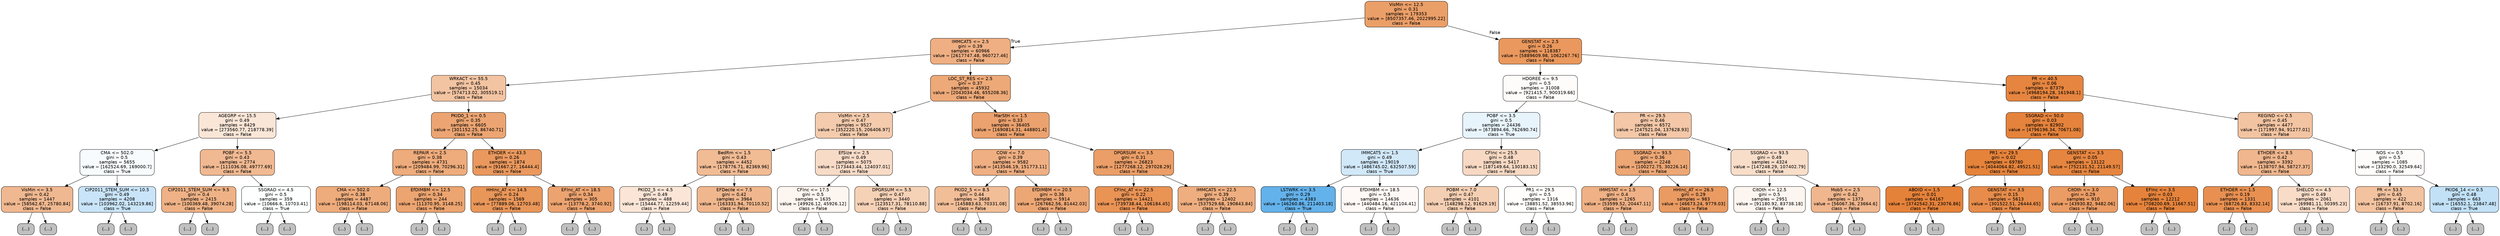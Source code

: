 digraph Tree {
node [shape=box, style="filled, rounded", color="black", fontname=helvetica] ;
edge [fontname=helvetica] ;
0 [label="VisMin <= 12.5\ngini = 0.31\nsamples = 179353\nvalue = [8507357.46, 2022995.22]\nclass = False", fillcolor="#eb9f68"] ;
1 [label="IMMCAT5 <= 2.5\ngini = 0.39\nsamples = 60966\nvalue = [2617747.48, 960727.46]\nclass = False", fillcolor="#efaf82"] ;
0 -> 1 [labeldistance=2.5, labelangle=45, headlabel="True"] ;
2 [label="WRKACT <= 55.5\ngini = 0.45\nsamples = 15034\nvalue = [574713.02, 305519.1]\nclass = False", fillcolor="#f3c4a2"] ;
1 -> 2 ;
3 [label="AGEGRP <= 15.5\ngini = 0.49\nsamples = 8429\nvalue = [273560.77, 218778.39]\nclass = False", fillcolor="#fae6d7"] ;
2 -> 3 ;
4 [label="CMA <= 502.0\ngini = 0.5\nsamples = 5655\nvalue = [162524.69, 169000.7]\nclass = True", fillcolor="#f7fbfe"] ;
3 -> 4 ;
5 [label="VisMin <= 3.5\ngini = 0.42\nsamples = 1447\nvalue = [58562.67, 25780.84]\nclass = False", fillcolor="#f0b890"] ;
4 -> 5 ;
6 [label="(...)", fillcolor="#C0C0C0"] ;
5 -> 6 ;
437 [label="(...)", fillcolor="#C0C0C0"] ;
5 -> 437 ;
872 [label="CIP2011_STEM_SUM <= 10.5\ngini = 0.49\nsamples = 4208\nvalue = [103962.02, 143219.86]\nclass = True", fillcolor="#c9e4f8"] ;
4 -> 872 ;
873 [label="(...)", fillcolor="#C0C0C0"] ;
872 -> 873 ;
2100 [label="(...)", fillcolor="#C0C0C0"] ;
872 -> 2100 ;
3733 [label="POBF <= 5.5\ngini = 0.43\nsamples = 2774\nvalue = [111036.08, 49777.69]\nclass = False", fillcolor="#f1b992"] ;
3 -> 3733 ;
3734 [label="CIP2011_STEM_SUM <= 9.5\ngini = 0.4\nsamples = 2415\nvalue = [100369.48, 39074.28]\nclass = False", fillcolor="#efb286"] ;
3733 -> 3734 ;
3735 [label="(...)", fillcolor="#C0C0C0"] ;
3734 -> 3735 ;
4492 [label="(...)", fillcolor="#C0C0C0"] ;
3734 -> 4492 ;
5221 [label="SSGRAD <= 4.5\ngini = 0.5\nsamples = 359\nvalue = [10666.6, 10703.41]\nclass = True", fillcolor="#feffff"] ;
3733 -> 5221 ;
5222 [label="(...)", fillcolor="#C0C0C0"] ;
5221 -> 5222 ;
5329 [label="(...)", fillcolor="#C0C0C0"] ;
5221 -> 5329 ;
5490 [label="PKID0_1 <= 0.5\ngini = 0.35\nsamples = 6605\nvalue = [301152.25, 86740.71]\nclass = False", fillcolor="#eca572"] ;
2 -> 5490 ;
5491 [label="REPAIR <= 2.5\ngini = 0.38\nsamples = 4731\nvalue = [209484.99, 70296.31]\nclass = False", fillcolor="#eeab7b"] ;
5490 -> 5491 ;
5492 [label="CMA <= 502.0\ngini = 0.38\nsamples = 4487\nvalue = [198114.03, 67148.06]\nclass = False", fillcolor="#eeac7c"] ;
5491 -> 5492 ;
5493 [label="(...)", fillcolor="#C0C0C0"] ;
5492 -> 5493 ;
6200 [label="(...)", fillcolor="#C0C0C0"] ;
5492 -> 6200 ;
8587 [label="EfDIMBM <= 12.5\ngini = 0.34\nsamples = 244\nvalue = [11370.95, 3148.25]\nclass = False", fillcolor="#eca470"] ;
5491 -> 8587 ;
8588 [label="(...)", fillcolor="#C0C0C0"] ;
8587 -> 8588 ;
8645 [label="(...)", fillcolor="#C0C0C0"] ;
8587 -> 8645 ;
8728 [label="ETHDER <= 43.5\ngini = 0.26\nsamples = 1874\nvalue = [91667.27, 16444.4]\nclass = False", fillcolor="#ea985d"] ;
5490 -> 8728 ;
8729 [label="HHInc_AT <= 14.5\ngini = 0.24\nsamples = 1569\nvalue = [77889.06, 12703.48]\nclass = False", fillcolor="#e99659"] ;
8728 -> 8729 ;
8730 [label="(...)", fillcolor="#C0C0C0"] ;
8729 -> 8730 ;
9035 [label="(...)", fillcolor="#C0C0C0"] ;
8729 -> 9035 ;
9540 [label="EFInc_AT <= 18.5\ngini = 0.34\nsamples = 305\nvalue = [13778.2, 3740.92]\nclass = False", fillcolor="#eca36f"] ;
8728 -> 9540 ;
9541 [label="(...)", fillcolor="#C0C0C0"] ;
9540 -> 9541 ;
9626 [label="(...)", fillcolor="#C0C0C0"] ;
9540 -> 9626 ;
9739 [label="LOC_ST_RES <= 2.5\ngini = 0.37\nsamples = 45932\nvalue = [2043034.46, 655208.36]\nclass = False", fillcolor="#eda978"] ;
1 -> 9739 ;
9740 [label="VisMin <= 2.5\ngini = 0.47\nsamples = 9527\nvalue = [352220.15, 206406.97]\nclass = False", fillcolor="#f4cbad"] ;
9739 -> 9740 ;
9741 [label="BedRm <= 1.5\ngini = 0.43\nsamples = 4452\nvalue = [178776.71, 82369.96]\nclass = False", fillcolor="#f1bb94"] ;
9740 -> 9741 ;
9742 [label="PKID2_5 <= 4.5\ngini = 0.49\nsamples = 488\nvalue = [15444.77, 12259.44]\nclass = False", fillcolor="#fae5d6"] ;
9741 -> 9742 ;
9743 [label="(...)", fillcolor="#C0C0C0"] ;
9742 -> 9743 ;
9902 [label="(...)", fillcolor="#C0C0C0"] ;
9742 -> 9902 ;
10079 [label="EFDecile <= 7.5\ngini = 0.42\nsamples = 3964\nvalue = [163331.94, 70110.52]\nclass = False", fillcolor="#f0b78e"] ;
9741 -> 10079 ;
10080 [label="(...)", fillcolor="#C0C0C0"] ;
10079 -> 10080 ;
11673 [label="(...)", fillcolor="#C0C0C0"] ;
10079 -> 11673 ;
12674 [label="EfSize <= 2.5\ngini = 0.49\nsamples = 5075\nvalue = [173443.44, 124037.01]\nclass = False", fillcolor="#f8dbc7"] ;
9740 -> 12674 ;
12675 [label="CFInc <= 17.5\ngini = 0.5\nsamples = 1635\nvalue = [49926.12, 45926.12]\nclass = False", fillcolor="#fdf5ef"] ;
12674 -> 12675 ;
12676 [label="(...)", fillcolor="#C0C0C0"] ;
12675 -> 12676 ;
13445 [label="(...)", fillcolor="#C0C0C0"] ;
12675 -> 13445 ;
13914 [label="DPGRSUM <= 5.5\ngini = 0.47\nsamples = 3440\nvalue = [123517.31, 78110.88]\nclass = False", fillcolor="#f5d1b6"] ;
12674 -> 13914 ;
13915 [label="(...)", fillcolor="#C0C0C0"] ;
13914 -> 13915 ;
14898 [label="(...)", fillcolor="#C0C0C0"] ;
13914 -> 14898 ;
16369 [label="MarStH <= 1.5\ngini = 0.33\nsamples = 36405\nvalue = [1690814.31, 448801.4]\nclass = False", fillcolor="#eca26e"] ;
9739 -> 16369 ;
16370 [label="COW <= 7.0\ngini = 0.39\nsamples = 9582\nvalue = [413546.19, 151773.11]\nclass = False", fillcolor="#efaf82"] ;
16369 -> 16370 ;
16371 [label="PKID2_5 <= 8.5\ngini = 0.44\nsamples = 3668\nvalue = [145883.63, 70331.08]\nclass = False", fillcolor="#f2be98"] ;
16370 -> 16371 ;
16372 [label="(...)", fillcolor="#C0C0C0"] ;
16371 -> 16372 ;
17649 [label="(...)", fillcolor="#C0C0C0"] ;
16371 -> 17649 ;
18826 [label="EfDIMBM <= 20.5\ngini = 0.36\nsamples = 5914\nvalue = [267662.56, 81442.03]\nclass = False", fillcolor="#eda775"] ;
16370 -> 18826 ;
18827 [label="(...)", fillcolor="#C0C0C0"] ;
18826 -> 18827 ;
21784 [label="(...)", fillcolor="#C0C0C0"] ;
18826 -> 21784 ;
22563 [label="DPGRSUM <= 3.5\ngini = 0.31\nsamples = 26823\nvalue = [1277268.12, 297028.29]\nclass = False", fillcolor="#eb9e67"] ;
16369 -> 22563 ;
22564 [label="CFInc_AT <= 22.5\ngini = 0.22\nsamples = 14421\nvalue = [739738.44, 106184.45]\nclass = False", fillcolor="#e99355"] ;
22563 -> 22564 ;
22565 [label="(...)", fillcolor="#C0C0C0"] ;
22564 -> 22565 ;
26724 [label="(...)", fillcolor="#C0C0C0"] ;
22564 -> 26724 ;
28299 [label="IMMCAT5 <= 22.5\ngini = 0.39\nsamples = 12402\nvalue = [537529.68, 190843.84]\nclass = False", fillcolor="#eeae7f"] ;
22563 -> 28299 ;
28300 [label="(...)", fillcolor="#C0C0C0"] ;
28299 -> 28300 ;
34587 [label="(...)", fillcolor="#C0C0C0"] ;
28299 -> 34587 ;
35808 [label="GENSTAT <= 2.5\ngini = 0.26\nsamples = 118387\nvalue = [5889609.98, 1062267.76]\nclass = False", fillcolor="#ea985d"] ;
0 -> 35808 [labeldistance=2.5, labelangle=-45, headlabel="False"] ;
35809 [label="HDGREE <= 9.5\ngini = 0.5\nsamples = 31008\nvalue = [921415.7, 900319.66]\nclass = False", fillcolor="#fefcfa"] ;
35808 -> 35809 ;
35810 [label="POBF <= 3.5\ngini = 0.5\nsamples = 24436\nvalue = [673894.66, 762690.74]\nclass = True", fillcolor="#e8f4fc"] ;
35809 -> 35810 ;
35811 [label="IMMCAT5 <= 1.5\ngini = 0.49\nsamples = 19019\nvalue = [486745.02, 632507.59]\nclass = True", fillcolor="#d1e8f9"] ;
35810 -> 35811 ;
35812 [label="LSTWRK <= 3.5\ngini = 0.29\nsamples = 4383\nvalue = [46260.86, 211403.18]\nclass = True", fillcolor="#64b2eb"] ;
35811 -> 35812 ;
35813 [label="(...)", fillcolor="#C0C0C0"] ;
35812 -> 35813 ;
37628 [label="(...)", fillcolor="#C0C0C0"] ;
35812 -> 37628 ;
37797 [label="EfDIMBM <= 18.5\ngini = 0.5\nsamples = 14636\nvalue = [440484.16, 421104.41]\nclass = False", fillcolor="#fef9f6"] ;
35811 -> 37797 ;
37798 [label="(...)", fillcolor="#C0C0C0"] ;
37797 -> 37798 ;
44043 [label="(...)", fillcolor="#C0C0C0"] ;
37797 -> 44043 ;
47434 [label="CFInc <= 25.5\ngini = 0.48\nsamples = 5417\nvalue = [187149.64, 130183.15]\nclass = False", fillcolor="#f7d9c3"] ;
35810 -> 47434 ;
47435 [label="POBM <= 7.0\ngini = 0.47\nsamples = 4101\nvalue = [148298.12, 91629.19]\nclass = False", fillcolor="#f5cfb3"] ;
47434 -> 47435 ;
47436 [label="(...)", fillcolor="#C0C0C0"] ;
47435 -> 47436 ;
48521 [label="(...)", fillcolor="#C0C0C0"] ;
47435 -> 48521 ;
50102 [label="PR1 <= 29.5\ngini = 0.5\nsamples = 1316\nvalue = [38851.52, 38553.96]\nclass = False", fillcolor="#fffefd"] ;
47434 -> 50102 ;
50103 [label="(...)", fillcolor="#C0C0C0"] ;
50102 -> 50103 ;
50378 [label="(...)", fillcolor="#C0C0C0"] ;
50102 -> 50378 ;
51011 [label="PR <= 29.5\ngini = 0.46\nsamples = 6572\nvalue = [247521.04, 137628.93]\nclass = False", fillcolor="#f3c7a7"] ;
35809 -> 51011 ;
51012 [label="SSGRAD <= 93.5\ngini = 0.36\nsamples = 2248\nvalue = [100272.75, 30226.14]\nclass = False", fillcolor="#eda775"] ;
51011 -> 51012 ;
51013 [label="IMMSTAT <= 1.5\ngini = 0.4\nsamples = 1265\nvalue = [53599.52, 20447.11]\nclass = False", fillcolor="#efb185"] ;
51012 -> 51013 ;
51014 [label="(...)", fillcolor="#C0C0C0"] ;
51013 -> 51014 ;
51087 [label="(...)", fillcolor="#C0C0C0"] ;
51013 -> 51087 ;
51688 [label="HHInc_AT <= 26.5\ngini = 0.29\nsamples = 983\nvalue = [46673.24, 9779.03]\nclass = False", fillcolor="#ea9b62"] ;
51012 -> 51688 ;
51689 [label="(...)", fillcolor="#C0C0C0"] ;
51688 -> 51689 ;
52206 [label="(...)", fillcolor="#C0C0C0"] ;
51688 -> 52206 ;
52223 [label="SSGRAD <= 93.5\ngini = 0.49\nsamples = 4324\nvalue = [147248.29, 107402.79]\nclass = False", fillcolor="#f8ddc9"] ;
51011 -> 52223 ;
52224 [label="CitOth <= 12.5\ngini = 0.5\nsamples = 2951\nvalue = [91180.92, 83738.18]\nclass = False", fillcolor="#fdf5ef"] ;
52223 -> 52224 ;
52225 [label="(...)", fillcolor="#C0C0C0"] ;
52224 -> 52225 ;
52950 [label="(...)", fillcolor="#C0C0C0"] ;
52224 -> 52950 ;
54119 [label="Mob5 <= 2.5\ngini = 0.42\nsamples = 1373\nvalue = [56067.36, 23664.6]\nclass = False", fillcolor="#f0b68d"] ;
52223 -> 54119 ;
54120 [label="(...)", fillcolor="#C0C0C0"] ;
54119 -> 54120 ;
54637 [label="(...)", fillcolor="#C0C0C0"] ;
54119 -> 54637 ;
55094 [label="PR <= 40.5\ngini = 0.06\nsamples = 87379\nvalue = [4968194.28, 161948.1]\nclass = False", fillcolor="#e6853f"] ;
35808 -> 55094 ;
55095 [label="SSGRAD <= 50.0\ngini = 0.03\nsamples = 82902\nvalue = [4796196.34, 70671.08]\nclass = False", fillcolor="#e5833c"] ;
55094 -> 55095 ;
55096 [label="PR1 <= 29.5\ngini = 0.02\nsamples = 69780\nvalue = [4044064.82, 49521.51]\nclass = False", fillcolor="#e5833b"] ;
55095 -> 55096 ;
55097 [label="ABOID <= 1.5\ngini = 0.01\nsamples = 64167\nvalue = [3742542.31, 23076.86]\nclass = False", fillcolor="#e5823a"] ;
55096 -> 55097 ;
55098 [label="(...)", fillcolor="#C0C0C0"] ;
55097 -> 55098 ;
55321 [label="(...)", fillcolor="#C0C0C0"] ;
55097 -> 55321 ;
56664 [label="GENSTAT <= 3.5\ngini = 0.15\nsamples = 5613\nvalue = [301522.51, 26444.65]\nclass = False", fillcolor="#e78c4a"] ;
55096 -> 56664 ;
56665 [label="(...)", fillcolor="#C0C0C0"] ;
56664 -> 56665 ;
56840 [label="(...)", fillcolor="#C0C0C0"] ;
56664 -> 56840 ;
57625 [label="GENSTAT <= 3.5\ngini = 0.05\nsamples = 13122\nvalue = [752131.52, 21149.57]\nclass = False", fillcolor="#e6853f"] ;
55095 -> 57625 ;
57626 [label="CitOth <= 3.0\ngini = 0.29\nsamples = 910\nvalue = [43930.82, 9482.06]\nclass = False", fillcolor="#eb9c64"] ;
57625 -> 57626 ;
57627 [label="(...)", fillcolor="#C0C0C0"] ;
57626 -> 57627 ;
57642 [label="(...)", fillcolor="#C0C0C0"] ;
57626 -> 57642 ;
58019 [label="EFInc <= 3.5\ngini = 0.03\nsamples = 12212\nvalue = [708200.69, 11667.51]\nclass = False", fillcolor="#e5833c"] ;
57625 -> 58019 ;
58020 [label="(...)", fillcolor="#C0C0C0"] ;
58019 -> 58020 ;
58029 [label="(...)", fillcolor="#C0C0C0"] ;
58019 -> 58029 ;
58720 [label="REGIND <= 0.5\ngini = 0.45\nsamples = 4477\nvalue = [171997.94, 91277.01]\nclass = False", fillcolor="#f3c4a2"] ;
55094 -> 58720 ;
58721 [label="ETHDER <= 8.5\ngini = 0.42\nsamples = 3392\nvalue = [138707.94, 58727.37]\nclass = False", fillcolor="#f0b68d"] ;
58720 -> 58721 ;
58722 [label="ETHDER <= 1.5\ngini = 0.19\nsamples = 1331\nvalue = [68726.83, 8332.14]\nclass = False", fillcolor="#e89051"] ;
58721 -> 58722 ;
58723 [label="(...)", fillcolor="#C0C0C0"] ;
58722 -> 58723 ;
58938 [label="(...)", fillcolor="#C0C0C0"] ;
58722 -> 58938 ;
59109 [label="SHELCO <= 4.5\ngini = 0.49\nsamples = 2061\nvalue = [69981.11, 50395.23]\nclass = False", fillcolor="#f8dcc8"] ;
58721 -> 59109 ;
59110 [label="(...)", fillcolor="#C0C0C0"] ;
59109 -> 59110 ;
59803 [label="(...)", fillcolor="#C0C0C0"] ;
59109 -> 59803 ;
60284 [label="NOS <= 0.5\ngini = 0.5\nsamples = 1085\nvalue = [33290.0, 32549.64]\nclass = False", fillcolor="#fefcfb"] ;
58720 -> 60284 ;
60285 [label="PR <= 53.5\ngini = 0.45\nsamples = 422\nvalue = [16737.91, 8702.16]\nclass = False", fillcolor="#f3c3a0"] ;
60284 -> 60285 ;
60286 [label="(...)", fillcolor="#C0C0C0"] ;
60285 -> 60286 ;
60571 [label="(...)", fillcolor="#C0C0C0"] ;
60285 -> 60571 ;
60586 [label="PKID6_14 <= 0.5\ngini = 0.48\nsamples = 663\nvalue = [16552.1, 23847.48]\nclass = True", fillcolor="#c2e1f7"] ;
60284 -> 60586 ;
60587 [label="(...)", fillcolor="#C0C0C0"] ;
60586 -> 60587 ;
60812 [label="(...)", fillcolor="#C0C0C0"] ;
60586 -> 60812 ;
}
